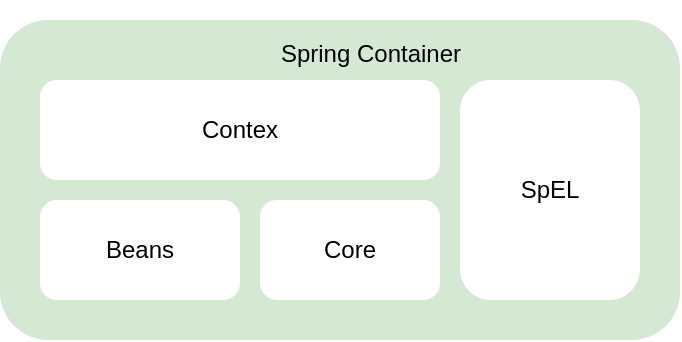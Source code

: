 <mxfile version="21.0.6" type="github">
  <diagram id="prtHgNgQTEPvFCAcTncT" name="Page-1">
    <mxGraphModel dx="961" dy="532" grid="1" gridSize="10" guides="1" tooltips="1" connect="1" arrows="1" fold="1" page="1" pageScale="1" pageWidth="827" pageHeight="1169" math="0" shadow="0">
      <root>
        <mxCell id="0" />
        <mxCell id="1" parent="0" />
        <mxCell id="s4luUJx8VMpu-1iG3OxT-1" value="&lt;p&gt;&lt;br&gt;&lt;/p&gt;" style="rounded=1;whiteSpace=wrap;html=1;fillColor=#d5e8d4;strokeColor=none;" vertex="1" parent="1">
          <mxGeometry x="340" y="290" width="340" height="160" as="geometry" />
        </mxCell>
        <mxCell id="s4luUJx8VMpu-1iG3OxT-2" value="&lt;p style=&quot;border-color: var(--border-color);&quot;&gt;Spring Container&lt;/p&gt;&lt;p style=&quot;border-color: var(--border-color);&quot;&gt;&lt;br style=&quot;border-color: var(--border-color);&quot;&gt;&lt;/p&gt;" style="text;html=1;align=center;verticalAlign=middle;resizable=0;points=[];autosize=1;strokeColor=none;fillColor=none;" vertex="1" parent="1">
          <mxGeometry x="470" y="280" width="110" height="80" as="geometry" />
        </mxCell>
        <mxCell id="s4luUJx8VMpu-1iG3OxT-3" value="&lt;p&gt;Beans&lt;/p&gt;" style="rounded=1;whiteSpace=wrap;html=1;strokeColor=none;arcSize=17;" vertex="1" parent="1">
          <mxGeometry x="360" y="380" width="100" height="50" as="geometry" />
        </mxCell>
        <mxCell id="s4luUJx8VMpu-1iG3OxT-4" value="&lt;p&gt;Core&lt;/p&gt;" style="rounded=1;whiteSpace=wrap;html=1;strokeColor=none;arcSize=17;" vertex="1" parent="1">
          <mxGeometry x="470" y="380" width="90" height="50" as="geometry" />
        </mxCell>
        <mxCell id="s4luUJx8VMpu-1iG3OxT-5" value="&lt;p&gt;Contex&lt;/p&gt;" style="rounded=1;whiteSpace=wrap;html=1;strokeColor=none;arcSize=17;" vertex="1" parent="1">
          <mxGeometry x="360" y="320" width="200" height="50" as="geometry" />
        </mxCell>
        <mxCell id="s4luUJx8VMpu-1iG3OxT-6" value="&lt;p&gt;SpEL&lt;br&gt;&lt;/p&gt;" style="rounded=1;whiteSpace=wrap;html=1;strokeColor=none;arcSize=17;" vertex="1" parent="1">
          <mxGeometry x="570" y="320" width="90" height="110" as="geometry" />
        </mxCell>
      </root>
    </mxGraphModel>
  </diagram>
</mxfile>
